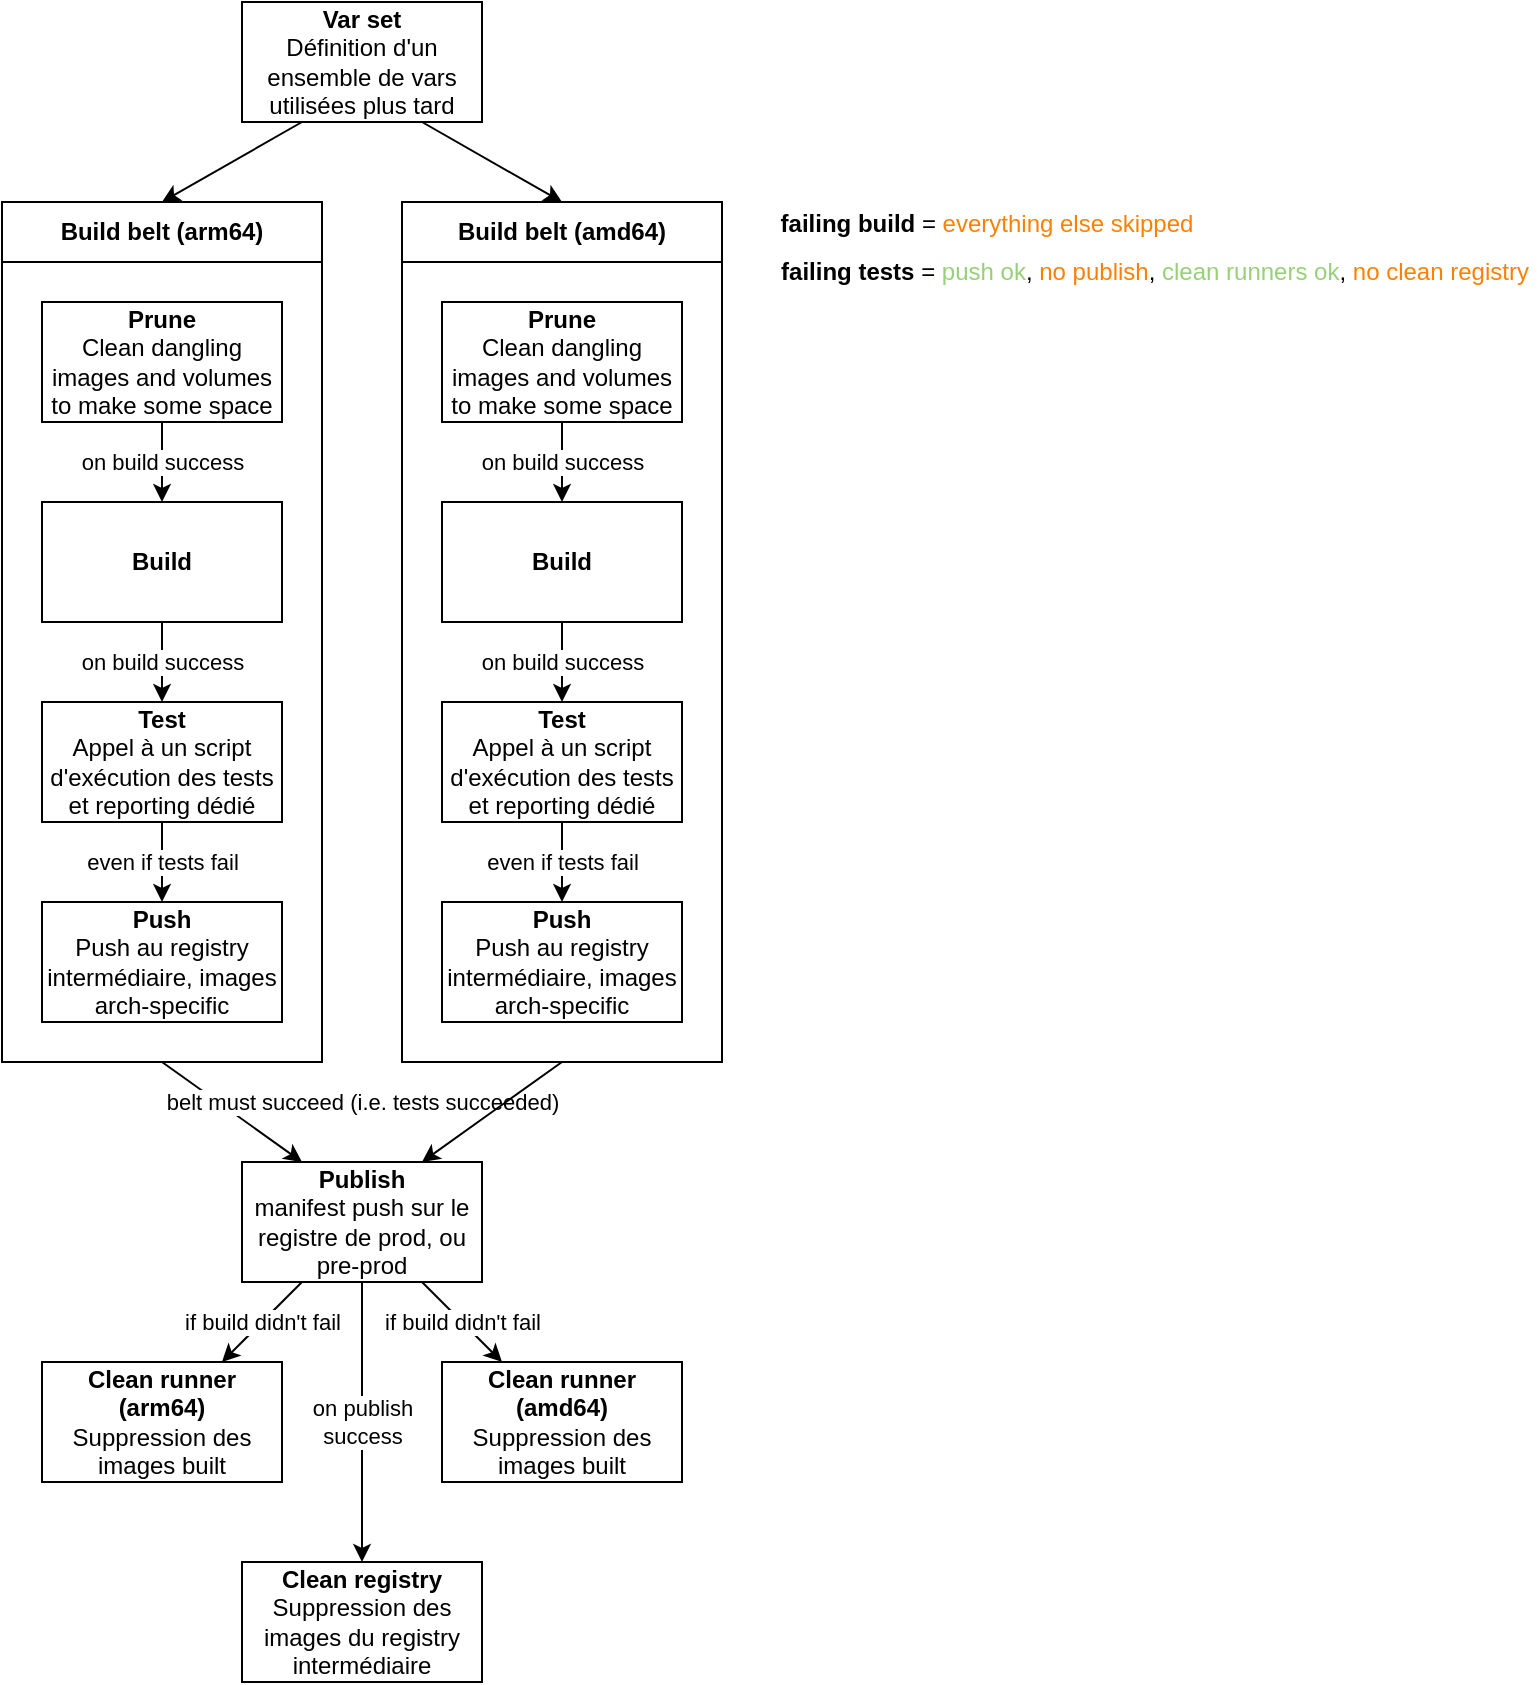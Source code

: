 <mxfile version="19.0.3" type="device"><diagram id="oUdxDkNktjuVZKOA78vz" name="entrypoint_nightly"><mxGraphModel dx="919" dy="882" grid="0" gridSize="10" guides="1" tooltips="1" connect="1" arrows="1" fold="1" page="1" pageScale="1" pageWidth="827" pageHeight="1169" math="0" shadow="0"><root><mxCell id="0"/><mxCell id="1" parent="0"/><mxCell id="wuX9oSgIM0jUx1ZWqXyO-3" value="" style="edgeStyle=none;rounded=0;orthogonalLoop=1;jettySize=auto;html=1;entryX=0.5;entryY=0;entryDx=0;entryDy=0;exitX=0.25;exitY=1;exitDx=0;exitDy=0;" edge="1" parent="1" source="wuX9oSgIM0jUx1ZWqXyO-1" target="wuX9oSgIM0jUx1ZWqXyO-27"><mxGeometry relative="1" as="geometry"><mxPoint x="153.077" y="270" as="targetPoint"/></mxGeometry></mxCell><mxCell id="wuX9oSgIM0jUx1ZWqXyO-22" style="edgeStyle=none;rounded=0;orthogonalLoop=1;jettySize=auto;html=1;entryX=0.5;entryY=0;entryDx=0;entryDy=0;exitX=0.75;exitY=1;exitDx=0;exitDy=0;" edge="1" parent="1" source="wuX9oSgIM0jUx1ZWqXyO-1" target="wuX9oSgIM0jUx1ZWqXyO-36"><mxGeometry relative="1" as="geometry"><mxPoint x="306.923" y="270" as="targetPoint"/></mxGeometry></mxCell><mxCell id="wuX9oSgIM0jUx1ZWqXyO-1" value="&lt;b&gt;Var set&lt;/b&gt;&lt;br&gt;Définition d'un ensemble de vars utilisées plus tard" style="whiteSpace=wrap;html=1;" vertex="1" parent="1"><mxGeometry x="150" y="140" width="120" height="60" as="geometry"/></mxCell><mxCell id="wuX9oSgIM0jUx1ZWqXyO-10" style="edgeStyle=none;rounded=0;orthogonalLoop=1;jettySize=auto;html=1;" edge="1" parent="1" target="wuX9oSgIM0jUx1ZWqXyO-4"><mxGeometry relative="1" as="geometry"><mxPoint x="130" y="330" as="sourcePoint"/></mxGeometry></mxCell><mxCell id="wuX9oSgIM0jUx1ZWqXyO-11" style="edgeStyle=none;rounded=0;orthogonalLoop=1;jettySize=auto;html=1;" edge="1" parent="1" target="wuX9oSgIM0jUx1ZWqXyO-5"><mxGeometry relative="1" as="geometry"><mxPoint x="130" y="460" as="sourcePoint"/></mxGeometry></mxCell><mxCell id="wuX9oSgIM0jUx1ZWqXyO-12" style="edgeStyle=none;rounded=0;orthogonalLoop=1;jettySize=auto;html=1;" edge="1" parent="1" target="wuX9oSgIM0jUx1ZWqXyO-6"><mxGeometry relative="1" as="geometry"><mxPoint x="130" y="590" as="sourcePoint"/></mxGeometry></mxCell><mxCell id="wuX9oSgIM0jUx1ZWqXyO-13" value="belt must succeed (i.e. tests succeeded)" style="edgeStyle=none;rounded=0;orthogonalLoop=1;jettySize=auto;html=1;exitX=0.5;exitY=1;exitDx=0;exitDy=0;entryX=0.25;entryY=0;entryDx=0;entryDy=0;" edge="1" parent="1" source="wuX9oSgIM0jUx1ZWqXyO-28" target="wuX9oSgIM0jUx1ZWqXyO-7"><mxGeometry x="1" y="42" relative="1" as="geometry"><mxPoint x="153.077" y="720" as="sourcePoint"/><mxPoint x="6" y="4" as="offset"/></mxGeometry></mxCell><mxCell id="wuX9oSgIM0jUx1ZWqXyO-14" value="if build didn't fail" style="edgeStyle=none;rounded=0;orthogonalLoop=1;jettySize=auto;html=1;exitX=0.25;exitY=1;exitDx=0;exitDy=0;" edge="1" parent="1" source="wuX9oSgIM0jUx1ZWqXyO-7" target="wuX9oSgIM0jUx1ZWqXyO-8"><mxGeometry relative="1" as="geometry"/></mxCell><mxCell id="wuX9oSgIM0jUx1ZWqXyO-25" value="if build didn't fail" style="edgeStyle=none;rounded=0;orthogonalLoop=1;jettySize=auto;html=1;" edge="1" parent="1" source="wuX9oSgIM0jUx1ZWqXyO-7" target="wuX9oSgIM0jUx1ZWqXyO-24"><mxGeometry relative="1" as="geometry"/></mxCell><mxCell id="wuX9oSgIM0jUx1ZWqXyO-45" value="on publish&lt;br&gt;success" style="edgeStyle=none;rounded=0;orthogonalLoop=1;jettySize=auto;html=1;entryX=0.5;entryY=0;entryDx=0;entryDy=0;" edge="1" parent="1" source="wuX9oSgIM0jUx1ZWqXyO-7" target="wuX9oSgIM0jUx1ZWqXyO-9"><mxGeometry relative="1" as="geometry"/></mxCell><mxCell id="wuX9oSgIM0jUx1ZWqXyO-7" value="&lt;b&gt;Publish&lt;/b&gt;&lt;br&gt;manifest push sur le registre de prod, ou pre-prod" style="whiteSpace=wrap;html=1;" vertex="1" parent="1"><mxGeometry x="150" y="720" width="120" height="60" as="geometry"/></mxCell><mxCell id="wuX9oSgIM0jUx1ZWqXyO-8" value="&lt;b&gt;Clean runner (arm64)&lt;/b&gt;&lt;br&gt;Suppression des images built" style="whiteSpace=wrap;html=1;" vertex="1" parent="1"><mxGeometry x="50" y="820" width="120" height="60" as="geometry"/></mxCell><mxCell id="wuX9oSgIM0jUx1ZWqXyO-9" value="&lt;b&gt;Clean registry&lt;/b&gt;&lt;br&gt;Suppression des images du registry intermédiaire" style="whiteSpace=wrap;html=1;" vertex="1" parent="1"><mxGeometry x="150" y="920" width="120" height="60" as="geometry"/></mxCell><mxCell id="wuX9oSgIM0jUx1ZWqXyO-23" value="" style="edgeStyle=none;rounded=0;orthogonalLoop=1;jettySize=auto;html=1;entryX=0.75;entryY=0;entryDx=0;entryDy=0;exitX=0.5;exitY=1;exitDx=0;exitDy=0;" edge="1" parent="1" source="wuX9oSgIM0jUx1ZWqXyO-37" target="wuX9oSgIM0jUx1ZWqXyO-7"><mxGeometry relative="1" as="geometry"><mxPoint x="306.923" y="720" as="sourcePoint"/></mxGeometry></mxCell><mxCell id="wuX9oSgIM0jUx1ZWqXyO-24" value="&lt;b&gt;Clean runner (amd64)&lt;/b&gt;&lt;br&gt;Suppression des images built" style="whiteSpace=wrap;html=1;" vertex="1" parent="1"><mxGeometry x="250" y="820" width="120" height="60" as="geometry"/></mxCell><mxCell id="wuX9oSgIM0jUx1ZWqXyO-27" value="&lt;b&gt;Build belt (arm64)&lt;/b&gt;" style="whiteSpace=wrap;html=1;" vertex="1" parent="1"><mxGeometry x="30" y="240" width="160" height="30" as="geometry"/></mxCell><mxCell id="wuX9oSgIM0jUx1ZWqXyO-28" value="" style="whiteSpace=wrap;html=1;" vertex="1" parent="1"><mxGeometry x="30" y="270" width="160" height="400" as="geometry"/></mxCell><mxCell id="wuX9oSgIM0jUx1ZWqXyO-33" value="on build success" style="edgeStyle=none;rounded=0;orthogonalLoop=1;jettySize=auto;html=1;" edge="1" parent="1" source="wuX9oSgIM0jUx1ZWqXyO-29" target="wuX9oSgIM0jUx1ZWqXyO-30"><mxGeometry relative="1" as="geometry"/></mxCell><mxCell id="wuX9oSgIM0jUx1ZWqXyO-29" value="&lt;b&gt;Prune&lt;/b&gt;&lt;br&gt;Clean dangling images and volumes to make some space" style="whiteSpace=wrap;html=1;" vertex="1" parent="1"><mxGeometry x="50" y="290" width="120" height="60" as="geometry"/></mxCell><mxCell id="wuX9oSgIM0jUx1ZWqXyO-34" value="on build success" style="edgeStyle=none;rounded=0;orthogonalLoop=1;jettySize=auto;html=1;" edge="1" parent="1" source="wuX9oSgIM0jUx1ZWqXyO-30" target="wuX9oSgIM0jUx1ZWqXyO-31"><mxGeometry relative="1" as="geometry"/></mxCell><mxCell id="wuX9oSgIM0jUx1ZWqXyO-30" value="&lt;b&gt;Build&lt;/b&gt;" style="whiteSpace=wrap;html=1;" vertex="1" parent="1"><mxGeometry x="50" y="390" width="120" height="60" as="geometry"/></mxCell><mxCell id="wuX9oSgIM0jUx1ZWqXyO-35" value="even if tests fail" style="edgeStyle=none;rounded=0;orthogonalLoop=1;jettySize=auto;html=1;" edge="1" parent="1" source="wuX9oSgIM0jUx1ZWqXyO-31" target="wuX9oSgIM0jUx1ZWqXyO-32"><mxGeometry relative="1" as="geometry"/></mxCell><mxCell id="wuX9oSgIM0jUx1ZWqXyO-31" value="&lt;b&gt;Test&lt;/b&gt;&lt;br&gt;Appel à un script d'exécution des tests et reporting dédié" style="whiteSpace=wrap;html=1;" vertex="1" parent="1"><mxGeometry x="50" y="490" width="120" height="60" as="geometry"/></mxCell><mxCell id="wuX9oSgIM0jUx1ZWqXyO-32" value="&lt;b&gt;Push&lt;/b&gt;&lt;br&gt;Push au registry intermédiaire, images arch-specific" style="whiteSpace=wrap;html=1;" vertex="1" parent="1"><mxGeometry x="50" y="590" width="120" height="60" as="geometry"/></mxCell><mxCell id="wuX9oSgIM0jUx1ZWqXyO-36" value="&lt;b&gt;Build belt (amd64)&lt;/b&gt;" style="whiteSpace=wrap;html=1;" vertex="1" parent="1"><mxGeometry x="230" y="240" width="160" height="30" as="geometry"/></mxCell><mxCell id="wuX9oSgIM0jUx1ZWqXyO-37" value="" style="whiteSpace=wrap;html=1;" vertex="1" parent="1"><mxGeometry x="230" y="270" width="160" height="400" as="geometry"/></mxCell><mxCell id="wuX9oSgIM0jUx1ZWqXyO-38" value="on build success" style="edgeStyle=none;rounded=0;orthogonalLoop=1;jettySize=auto;html=1;" edge="1" parent="1" source="wuX9oSgIM0jUx1ZWqXyO-39" target="wuX9oSgIM0jUx1ZWqXyO-41"><mxGeometry relative="1" as="geometry"/></mxCell><mxCell id="wuX9oSgIM0jUx1ZWqXyO-39" value="&lt;b&gt;Prune&lt;/b&gt;&lt;br&gt;Clean dangling images and volumes to make some space" style="whiteSpace=wrap;html=1;" vertex="1" parent="1"><mxGeometry x="250" y="290" width="120" height="60" as="geometry"/></mxCell><mxCell id="wuX9oSgIM0jUx1ZWqXyO-40" value="on build success" style="edgeStyle=none;rounded=0;orthogonalLoop=1;jettySize=auto;html=1;" edge="1" parent="1" source="wuX9oSgIM0jUx1ZWqXyO-41" target="wuX9oSgIM0jUx1ZWqXyO-43"><mxGeometry relative="1" as="geometry"/></mxCell><mxCell id="wuX9oSgIM0jUx1ZWqXyO-41" value="&lt;b&gt;Build&lt;/b&gt;" style="whiteSpace=wrap;html=1;" vertex="1" parent="1"><mxGeometry x="250" y="390" width="120" height="60" as="geometry"/></mxCell><mxCell id="wuX9oSgIM0jUx1ZWqXyO-42" value="even if tests fail" style="edgeStyle=none;rounded=0;orthogonalLoop=1;jettySize=auto;html=1;" edge="1" parent="1" source="wuX9oSgIM0jUx1ZWqXyO-43" target="wuX9oSgIM0jUx1ZWqXyO-44"><mxGeometry relative="1" as="geometry"/></mxCell><mxCell id="wuX9oSgIM0jUx1ZWqXyO-43" value="&lt;b&gt;Test&lt;/b&gt;&lt;br&gt;Appel à un script d'exécution des tests et reporting dédié" style="whiteSpace=wrap;html=1;" vertex="1" parent="1"><mxGeometry x="250" y="490" width="120" height="60" as="geometry"/></mxCell><mxCell id="wuX9oSgIM0jUx1ZWqXyO-44" value="&lt;b&gt;Push&lt;/b&gt;&lt;br&gt;Push au registry intermédiaire, images arch-specific" style="whiteSpace=wrap;html=1;" vertex="1" parent="1"><mxGeometry x="250" y="590" width="120" height="60" as="geometry"/></mxCell><mxCell id="wuX9oSgIM0jUx1ZWqXyO-46" value="&lt;b&gt;failing tests&lt;/b&gt; = &lt;font color=&quot;#97d077&quot;&gt;push ok&lt;/font&gt;, &lt;font color=&quot;#ff8000&quot;&gt;no publish&lt;/font&gt;, &lt;font color=&quot;#97d077&quot;&gt;clean runners ok&lt;/font&gt;, &lt;font color=&quot;#ff8000&quot;&gt;no clean registry&lt;/font&gt;" style="text;html=1;align=center;verticalAlign=middle;resizable=0;points=[];autosize=1;strokeColor=none;fillColor=none;" vertex="1" parent="1"><mxGeometry x="414" y="266" width="384" height="18" as="geometry"/></mxCell><mxCell id="wuX9oSgIM0jUx1ZWqXyO-47" value="&lt;b&gt;failing build&lt;/b&gt; = &lt;font color=&quot;#ff8000&quot;&gt;everything else skipped&lt;/font&gt;" style="text;html=1;align=center;verticalAlign=middle;resizable=0;points=[];autosize=1;strokeColor=none;fillColor=none;" vertex="1" parent="1"><mxGeometry x="414" y="242" width="216" height="18" as="geometry"/></mxCell></root></mxGraphModel></diagram></mxfile>